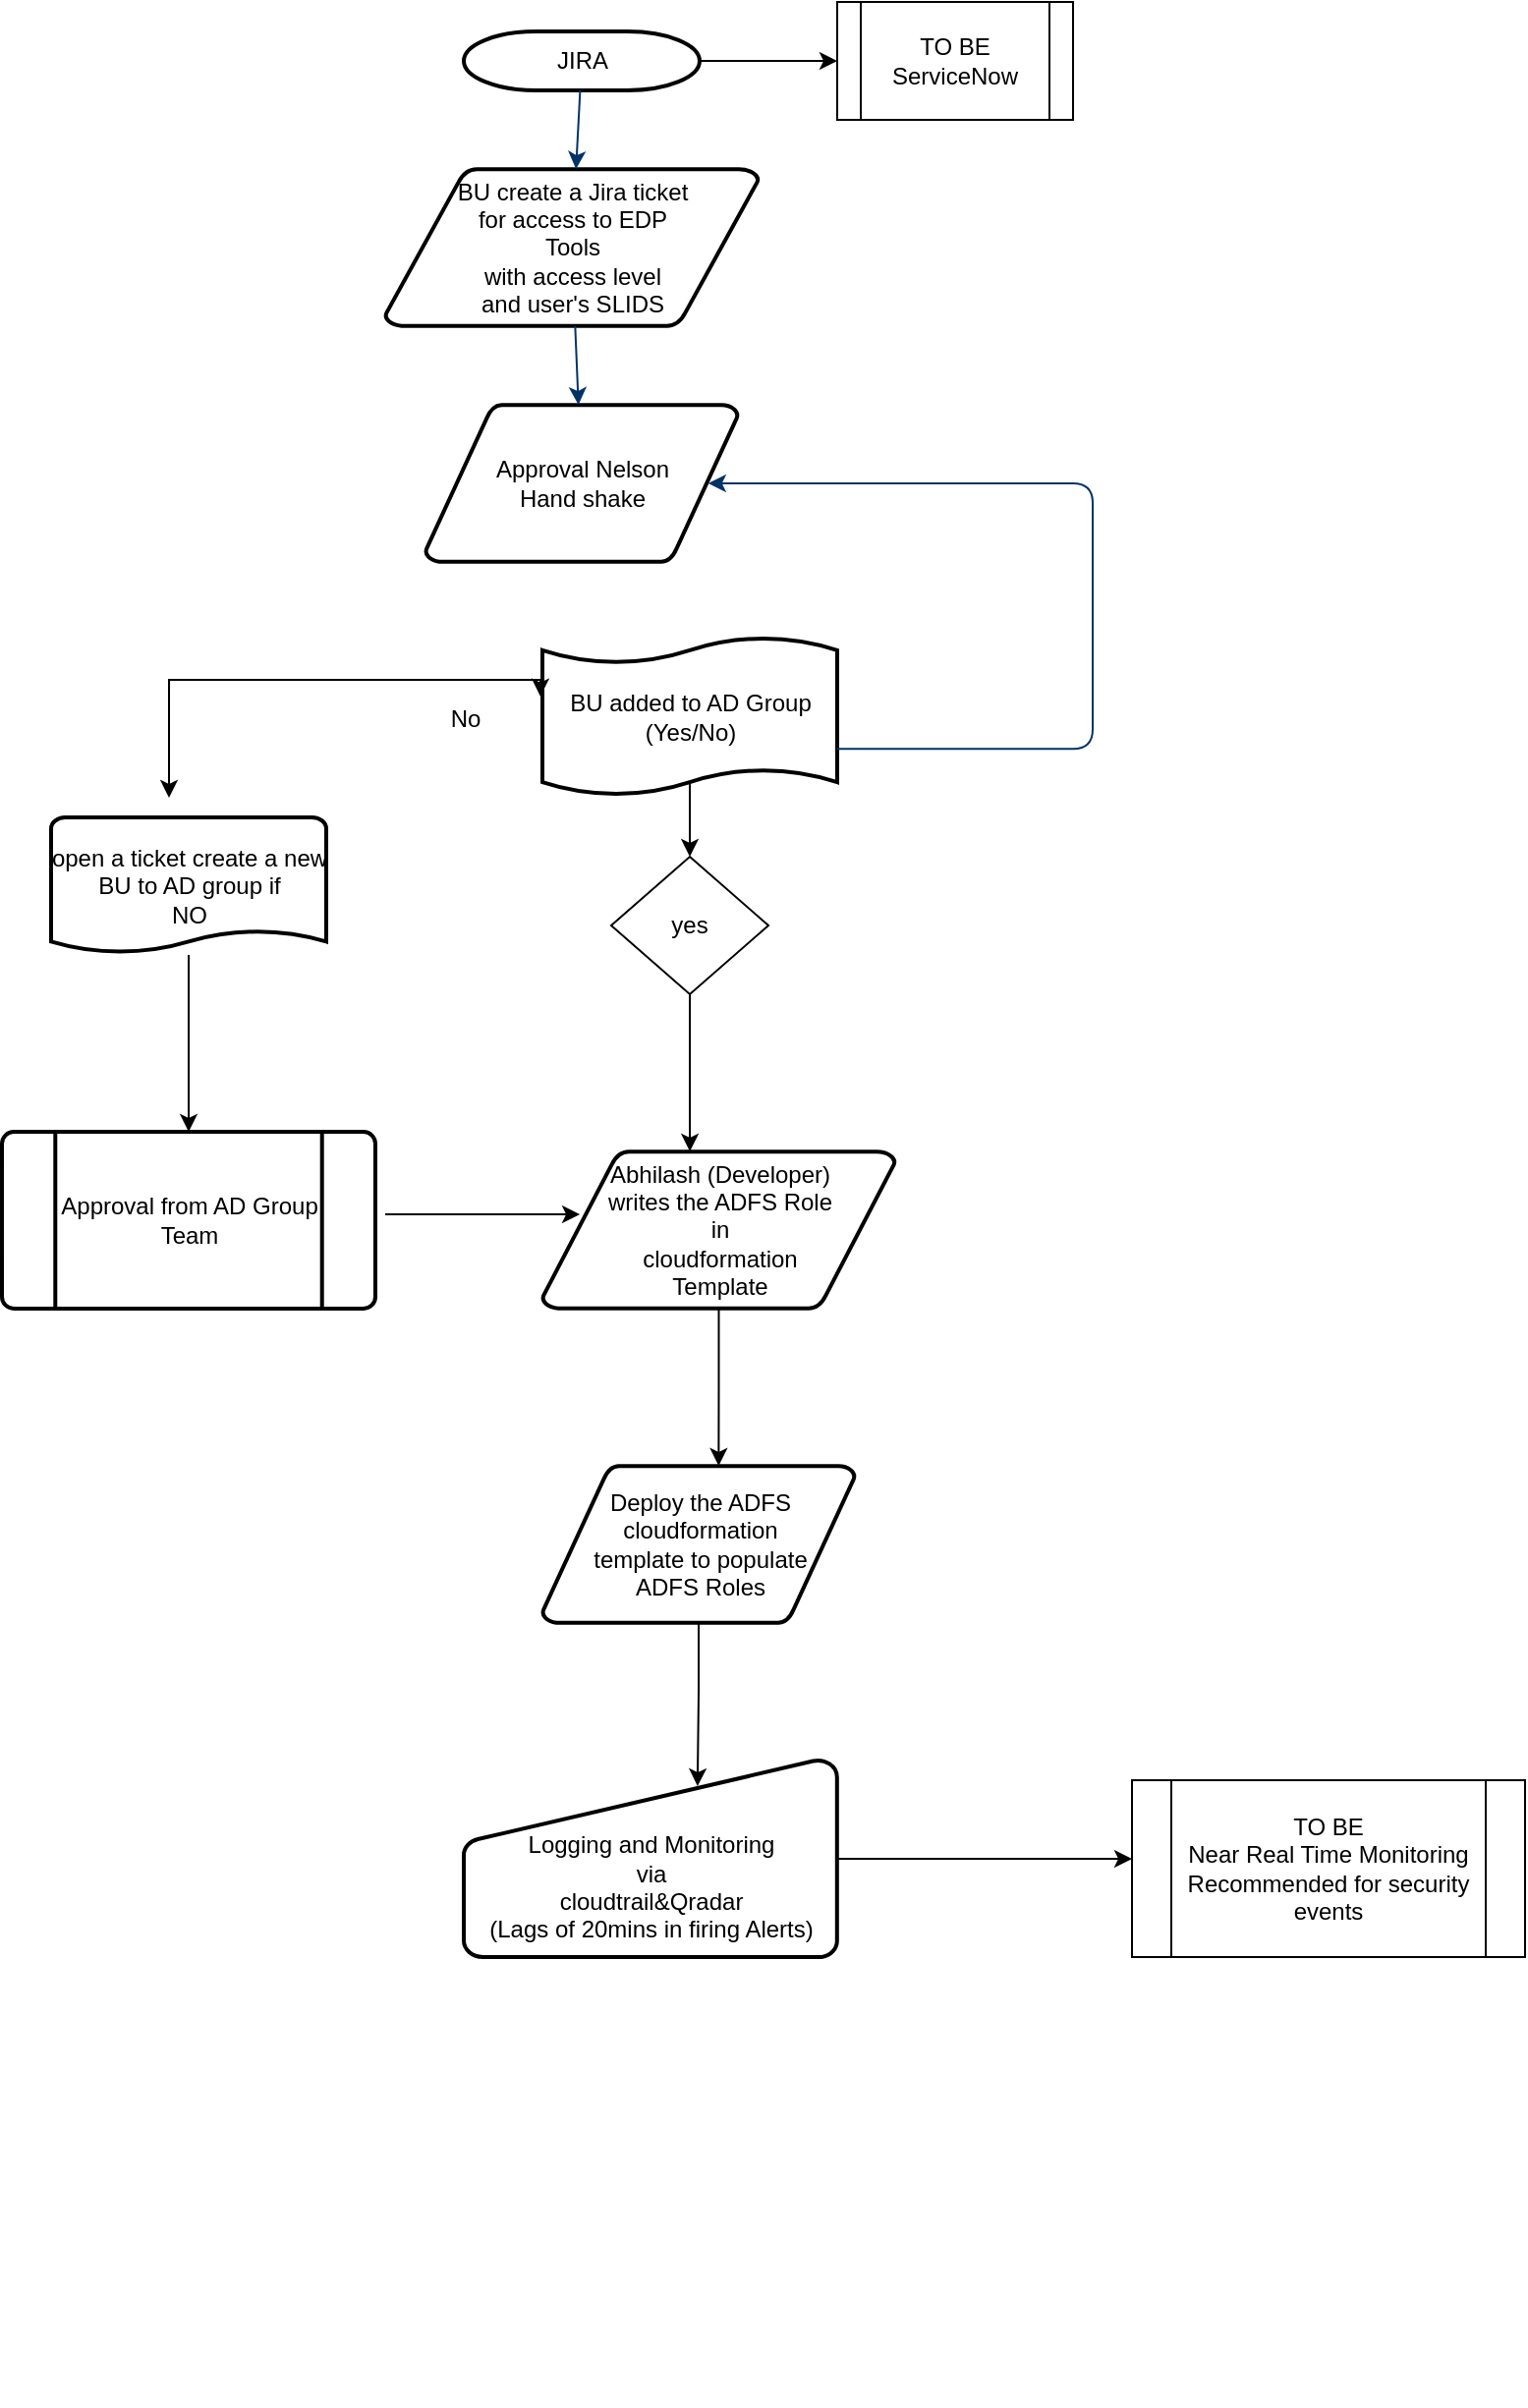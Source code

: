 <mxfile version="12.6.5" type="github">
  <diagram id="6a731a19-8d31-9384-78a2-239565b7b9f0" name="Page-1">
    <mxGraphModel dx="1662" dy="791" grid="1" gridSize="10" guides="1" tooltips="1" connect="1" arrows="1" fold="1" page="1" pageScale="1" pageWidth="1169" pageHeight="827" background="#ffffff" math="0" shadow="0">
      <root>
        <mxCell id="0"/>
        <mxCell id="1" parent="0"/>
        <mxCell id="YbB6-Ssyfg7MyDk3qhQC-55" style="edgeStyle=orthogonalEdgeStyle;rounded=0;orthogonalLoop=1;jettySize=auto;html=1;" parent="1" source="2" edge="1">
          <mxGeometry relative="1" as="geometry">
            <mxPoint x="450" y="75" as="targetPoint"/>
          </mxGeometry>
        </mxCell>
        <mxCell id="2" value="JIRA " style="shape=mxgraph.flowchart.terminator;strokeWidth=2;gradientColor=none;gradientDirection=north;fontStyle=0;html=1;" parent="1" vertex="1">
          <mxGeometry x="260" y="60" width="120" height="30" as="geometry"/>
        </mxCell>
        <mxCell id="3" value="&lt;div&gt;BU create a Jira ticket &lt;br&gt;&lt;/div&gt;&lt;div&gt;for access to EDP&lt;/div&gt;&lt;div&gt;Tools&lt;/div&gt;&lt;div&gt;with access level &lt;br&gt;&lt;/div&gt;&lt;div&gt;and user&#39;s SLIDS&lt;br&gt;&lt;/div&gt;" style="shape=mxgraph.flowchart.data;strokeWidth=2;gradientColor=none;gradientDirection=north;fontStyle=0;html=1;" parent="1" vertex="1">
          <mxGeometry x="220" y="130" width="190" height="80" as="geometry"/>
        </mxCell>
        <mxCell id="-QvE6c-hF7KXVYbvAfj5-75" style="edgeStyle=orthogonalEdgeStyle;rounded=0;orthogonalLoop=1;jettySize=auto;html=1;entryX=0.564;entryY=0;entryDx=0;entryDy=0;entryPerimeter=0;" parent="1" source="4" target="13" edge="1">
          <mxGeometry relative="1" as="geometry"/>
        </mxCell>
        <mxCell id="4" value="&lt;div&gt;Abhilash (Developer)&lt;/div&gt;&lt;div&gt;writes the ADFS Role&lt;/div&gt;&lt;div&gt;in&lt;br&gt;&lt;/div&gt;&lt;div&gt;cloudformation &lt;br&gt;&lt;/div&gt;&lt;div&gt;Template&lt;br&gt;&lt;/div&gt;" style="shape=mxgraph.flowchart.data;strokeWidth=2;gradientColor=none;gradientDirection=north;fontStyle=0;html=1;" parent="1" vertex="1">
          <mxGeometry x="300" y="630" width="179.5" height="80" as="geometry"/>
        </mxCell>
        <mxCell id="5" value="&lt;div&gt;Approval Nelson &lt;br&gt;&lt;/div&gt;&lt;div&gt;Hand shake &lt;br&gt;&lt;/div&gt;" style="shape=mxgraph.flowchart.data;strokeWidth=2;gradientColor=none;gradientDirection=north;fontStyle=0;html=1;" parent="1" vertex="1">
          <mxGeometry x="240.5" y="250" width="159" height="80" as="geometry"/>
        </mxCell>
        <mxCell id="7" style="fontStyle=1;strokeColor=#003366;strokeWidth=1;html=1;" parent="1" source="2" target="3" edge="1">
          <mxGeometry relative="1" as="geometry"/>
        </mxCell>
        <mxCell id="8" style="fontStyle=1;strokeColor=#003366;strokeWidth=1;html=1;" parent="1" source="3" target="5" edge="1">
          <mxGeometry relative="1" as="geometry"/>
        </mxCell>
        <mxCell id="-QvE6c-hF7KXVYbvAfj5-77" style="edgeStyle=orthogonalEdgeStyle;rounded=0;orthogonalLoop=1;jettySize=auto;html=1;entryX=0.626;entryY=0.13;entryDx=0;entryDy=0;entryPerimeter=0;" parent="1" source="13" target="20" edge="1">
          <mxGeometry relative="1" as="geometry"/>
        </mxCell>
        <mxCell id="13" value="&lt;div&gt;Deploy the ADFS &lt;br&gt;&lt;/div&gt;&lt;div&gt;cloudformation &lt;br&gt;&lt;/div&gt;&lt;div&gt;template to populate &lt;br&gt;&lt;/div&gt;&lt;div&gt;ADFS Roles&lt;br&gt;&lt;/div&gt;" style="shape=mxgraph.flowchart.data;strokeWidth=2;gradientColor=none;gradientDirection=north;fontStyle=0;html=1;" parent="1" vertex="1">
          <mxGeometry x="300" y="790" width="159" height="80" as="geometry"/>
        </mxCell>
        <mxCell id="-QvE6c-hF7KXVYbvAfj5-58" style="edgeStyle=orthogonalEdgeStyle;rounded=0;orthogonalLoop=1;jettySize=auto;html=1;entryX=0.5;entryY=0;entryDx=0;entryDy=0;entryPerimeter=0;" parent="1" source="15" target="18" edge="1">
          <mxGeometry relative="1" as="geometry">
            <mxPoint x="120" y="610" as="targetPoint"/>
          </mxGeometry>
        </mxCell>
        <mxCell id="15" value="&lt;div&gt;open a ticket create a new &lt;br&gt;&lt;/div&gt;&lt;div&gt;BU to AD group if &lt;br&gt;&lt;/div&gt;&lt;div&gt;NO&lt;br&gt;&lt;/div&gt;" style="shape=mxgraph.flowchart.document;strokeWidth=2;gradientColor=none;gradientDirection=north;fontStyle=0;html=1;" parent="1" vertex="1">
          <mxGeometry x="50" y="460" width="140" height="70" as="geometry"/>
        </mxCell>
        <mxCell id="18" value="&lt;div&gt;Approval from AD Group &lt;br&gt;&lt;/div&gt;&lt;div&gt;Team&lt;/div&gt;" style="shape=mxgraph.flowchart.predefined_process;strokeWidth=2;gradientColor=none;gradientDirection=north;fontStyle=0;html=1;" parent="1" vertex="1">
          <mxGeometry x="25" y="620" width="190" height="90" as="geometry"/>
        </mxCell>
        <mxCell id="-QvE6c-hF7KXVYbvAfj5-78" style="edgeStyle=orthogonalEdgeStyle;rounded=0;orthogonalLoop=1;jettySize=auto;html=1;" parent="1" source="20" edge="1">
          <mxGeometry relative="1" as="geometry">
            <mxPoint x="600" y="990" as="targetPoint"/>
          </mxGeometry>
        </mxCell>
        <mxCell id="20" value="&lt;div&gt;&lt;br&gt;&lt;/div&gt;&lt;div&gt;&lt;br&gt;&lt;/div&gt;&lt;div&gt;Logging and Monitoring &lt;br&gt;&lt;/div&gt;&lt;div&gt;via&lt;/div&gt;&lt;div&gt;cloudtrail&amp;amp;Qradar &lt;br&gt;&lt;/div&gt;&lt;div&gt;(Lags of 20mins in firing Alerts)&lt;br&gt;&lt;/div&gt;" style="shape=mxgraph.flowchart.manual_input;strokeWidth=2;gradientColor=none;gradientDirection=north;fontStyle=0;html=1;" parent="1" vertex="1">
          <mxGeometry x="260" y="940" width="190" height="100" as="geometry"/>
        </mxCell>
        <mxCell id="-QvE6c-hF7KXVYbvAfj5-66" value="" style="edgeStyle=orthogonalEdgeStyle;rounded=0;orthogonalLoop=1;jettySize=auto;html=1;exitX=0.5;exitY=0.91;exitDx=0;exitDy=0;exitPerimeter=0;" parent="1" source="51" target="-QvE6c-hF7KXVYbvAfj5-61" edge="1">
          <mxGeometry relative="1" as="geometry"/>
        </mxCell>
        <mxCell id="51" value="&lt;div&gt;BU added to AD Group &lt;br&gt;&lt;/div&gt;&lt;div&gt;(Yes/No)&lt;br&gt;&lt;/div&gt;" style="shape=mxgraph.flowchart.paper_tape;strokeWidth=2;gradientColor=none;gradientDirection=north;fontStyle=0;html=1;" parent="1" vertex="1">
          <mxGeometry x="300" y="367" width="150" height="83" as="geometry"/>
        </mxCell>
        <mxCell id="52" value="" style="edgeStyle=elbowEdgeStyle;elbow=horizontal;entryX=0.905;entryY=0.5;entryPerimeter=0;fontStyle=1;strokeColor=#003366;strokeWidth=1;html=1;exitX=1;exitY=0.7;exitDx=0;exitDy=0;exitPerimeter=0;" parent="1" source="51" target="5" edge="1">
          <mxGeometry width="100" height="100" as="geometry">
            <mxPoint x="490" y="410" as="sourcePoint"/>
            <mxPoint x="100" as="targetPoint"/>
            <Array as="points">
              <mxPoint x="580" y="370"/>
              <mxPoint x="580" y="370"/>
              <mxPoint x="580" y="350"/>
              <mxPoint x="545" y="300"/>
            </Array>
          </mxGeometry>
        </mxCell>
        <mxCell id="qdd8MyM_OBwsyk5cZME9-55" style="edgeStyle=orthogonalEdgeStyle;rounded=0;orthogonalLoop=1;jettySize=auto;html=1;exitX=0.5;exitY=1;exitDx=0;exitDy=0;" parent="1" edge="1">
          <mxGeometry relative="1" as="geometry">
            <mxPoint x="405" y="1260" as="sourcePoint"/>
            <mxPoint x="405" y="1260" as="targetPoint"/>
          </mxGeometry>
        </mxCell>
        <mxCell id="YbB6-Ssyfg7MyDk3qhQC-52" value="&lt;div&gt;TO BE&lt;/div&gt;&lt;div&gt;ServiceNow&lt;br&gt;&lt;/div&gt;" style="shape=process;whiteSpace=wrap;html=1;backgroundOutline=1;" parent="1" vertex="1">
          <mxGeometry x="450" y="45" width="120" height="60" as="geometry"/>
        </mxCell>
        <mxCell id="-QvE6c-hF7KXVYbvAfj5-57" style="edgeStyle=orthogonalEdgeStyle;rounded=0;orthogonalLoop=1;jettySize=auto;html=1;exitX=0;exitY=1;exitDx=0;exitDy=0;" parent="1" source="-QvE6c-hF7KXVYbvAfj5-56" edge="1">
          <mxGeometry relative="1" as="geometry">
            <mxPoint x="110" y="450" as="targetPoint"/>
          </mxGeometry>
        </mxCell>
        <mxCell id="-QvE6c-hF7KXVYbvAfj5-65" style="edgeStyle=orthogonalEdgeStyle;rounded=0;orthogonalLoop=1;jettySize=auto;html=1;exitX=1;exitY=0;exitDx=0;exitDy=0;entryX=-0.007;entryY=0.378;entryDx=0;entryDy=0;entryPerimeter=0;" parent="1" source="-QvE6c-hF7KXVYbvAfj5-56" target="51" edge="1">
          <mxGeometry relative="1" as="geometry"/>
        </mxCell>
        <mxCell id="-QvE6c-hF7KXVYbvAfj5-56" value="" style="shape=partialRectangle;whiteSpace=wrap;html=1;bottom=0;right=0;fillColor=none;" parent="1" vertex="1">
          <mxGeometry x="110" y="390" width="180" height="47" as="geometry"/>
        </mxCell>
        <mxCell id="-QvE6c-hF7KXVYbvAfj5-72" style="edgeStyle=orthogonalEdgeStyle;rounded=0;orthogonalLoop=1;jettySize=auto;html=1;entryX=0.418;entryY=0;entryDx=0;entryDy=0;entryPerimeter=0;" parent="1" source="-QvE6c-hF7KXVYbvAfj5-61" target="4" edge="1">
          <mxGeometry relative="1" as="geometry"/>
        </mxCell>
        <mxCell id="-QvE6c-hF7KXVYbvAfj5-61" value="yes " style="rhombus;whiteSpace=wrap;html=1;" parent="1" vertex="1">
          <mxGeometry x="335" y="480" width="80" height="70" as="geometry"/>
        </mxCell>
        <mxCell id="-QvE6c-hF7KXVYbvAfj5-71" value="&lt;div&gt;TO BE &lt;br&gt;&lt;/div&gt;&lt;div&gt;Near Real Time Monitoring Recommended for security events&lt;/div&gt;" style="shape=process;whiteSpace=wrap;html=1;backgroundOutline=1;" parent="1" vertex="1">
          <mxGeometry x="600" y="950" width="200" height="90" as="geometry"/>
        </mxCell>
        <mxCell id="-QvE6c-hF7KXVYbvAfj5-82" value="No" style="text;html=1;strokeColor=none;fillColor=none;align=center;verticalAlign=middle;whiteSpace=wrap;rounded=0;" parent="1" vertex="1">
          <mxGeometry x="240.5" y="399.83" width="40" height="20" as="geometry"/>
        </mxCell>
        <mxCell id="UV1SBRMzDm4wpvwCHMNE-52" value="" style="endArrow=classic;html=1;entryX=0.106;entryY=0.4;entryDx=0;entryDy=0;entryPerimeter=0;" edge="1" parent="1" target="4">
          <mxGeometry width="50" height="50" relative="1" as="geometry">
            <mxPoint x="220" y="662" as="sourcePoint"/>
            <mxPoint x="280.5" y="645" as="targetPoint"/>
            <Array as="points"/>
          </mxGeometry>
        </mxCell>
      </root>
    </mxGraphModel>
  </diagram>
</mxfile>

